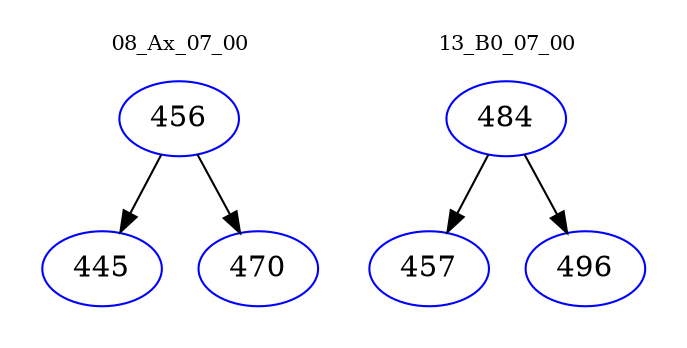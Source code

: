 digraph{
subgraph cluster_0 {
color = white
label = "08_Ax_07_00";
fontsize=10;
T0_456 [label="456", color="blue"]
T0_456 -> T0_445 [color="black"]
T0_445 [label="445", color="blue"]
T0_456 -> T0_470 [color="black"]
T0_470 [label="470", color="blue"]
}
subgraph cluster_1 {
color = white
label = "13_B0_07_00";
fontsize=10;
T1_484 [label="484", color="blue"]
T1_484 -> T1_457 [color="black"]
T1_457 [label="457", color="blue"]
T1_484 -> T1_496 [color="black"]
T1_496 [label="496", color="blue"]
}
}
